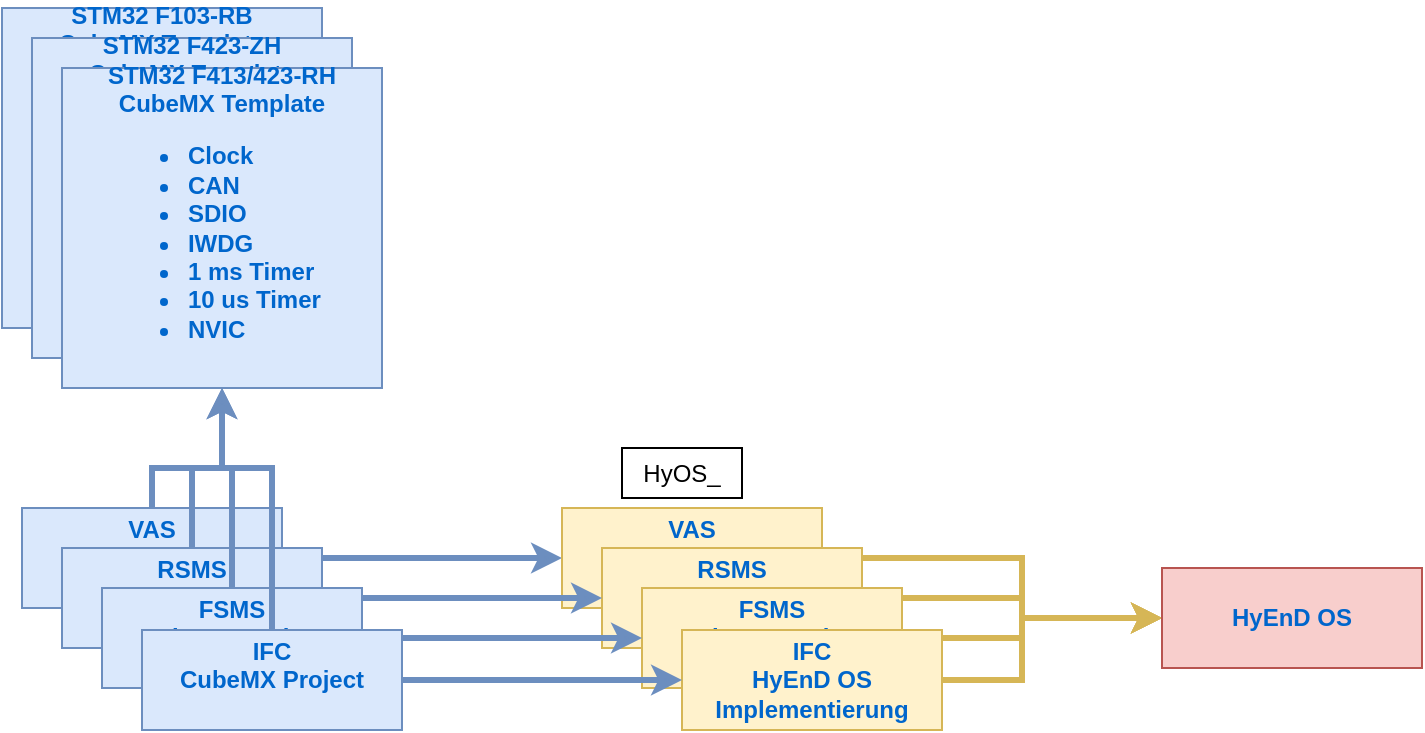 <mxfile version="14.6.13" type="device"><diagram id="IVUQsfUW-W8x1znTYo2F" name="Seite-1"><mxGraphModel dx="937" dy="594" grid="1" gridSize="10" guides="1" tooltips="1" connect="1" arrows="1" fold="1" page="1" pageScale="1" pageWidth="1654" pageHeight="2336" math="0" shadow="0"><root><mxCell id="0"/><mxCell id="1" parent="0"/><mxCell id="FfbqYOO5VjzNVHSL7w0Q-22" style="edgeStyle=orthogonalEdgeStyle;rounded=0;orthogonalLoop=1;jettySize=auto;html=1;strokeWidth=3;fillColor=#dae8fc;strokeColor=#6c8ebf;" parent="1" source="FfbqYOO5VjzNVHSL7w0Q-5" target="FfbqYOO5VjzNVHSL7w0Q-9" edge="1"><mxGeometry relative="1" as="geometry"/></mxCell><mxCell id="FfbqYOO5VjzNVHSL7w0Q-5" value="&lt;b&gt;&lt;font color=&quot;#0066cc&quot;&gt;VAS&lt;br&gt;CubeMX Project&lt;br&gt;&lt;br&gt;&lt;/font&gt;&lt;/b&gt;" style="rounded=0;whiteSpace=wrap;html=1;fillColor=#dae8fc;strokeColor=#6c8ebf;" parent="1" vertex="1"><mxGeometry x="400" y="400" width="130" height="50" as="geometry"/></mxCell><mxCell id="FfbqYOO5VjzNVHSL7w0Q-6" value="&lt;b&gt;&lt;font color=&quot;#0066cc&quot;&gt;RSMS&lt;br&gt;CubeMX Project&lt;br&gt;&lt;br&gt;&lt;/font&gt;&lt;/b&gt;" style="rounded=0;whiteSpace=wrap;html=1;fillColor=#dae8fc;strokeColor=#6c8ebf;" parent="1" vertex="1"><mxGeometry x="420" y="420" width="130" height="50" as="geometry"/></mxCell><mxCell id="FfbqYOO5VjzNVHSL7w0Q-29" style="edgeStyle=orthogonalEdgeStyle;rounded=0;orthogonalLoop=1;jettySize=auto;html=1;strokeWidth=3;fillColor=#fff2cc;strokeColor=#d6b656;" parent="1" source="FfbqYOO5VjzNVHSL7w0Q-9" target="FfbqYOO5VjzNVHSL7w0Q-13" edge="1"><mxGeometry relative="1" as="geometry"><Array as="points"><mxPoint x="900" y="425"/><mxPoint x="900" y="455"/></Array></mxGeometry></mxCell><mxCell id="FfbqYOO5VjzNVHSL7w0Q-9" value="&lt;b&gt;&lt;font color=&quot;#0066cc&quot;&gt;VAS&lt;br&gt;CubeMX Project&lt;br&gt;&lt;br&gt;&lt;/font&gt;&lt;/b&gt;" style="rounded=0;whiteSpace=wrap;html=1;fillColor=#fff2cc;strokeColor=#d6b656;" parent="1" vertex="1"><mxGeometry x="670" y="400" width="130" height="50" as="geometry"/></mxCell><mxCell id="FfbqYOO5VjzNVHSL7w0Q-28" style="edgeStyle=orthogonalEdgeStyle;rounded=0;orthogonalLoop=1;jettySize=auto;html=1;strokeWidth=3;fillColor=#fff2cc;strokeColor=#d6b656;" parent="1" source="FfbqYOO5VjzNVHSL7w0Q-10" target="FfbqYOO5VjzNVHSL7w0Q-13" edge="1"><mxGeometry relative="1" as="geometry"><Array as="points"><mxPoint x="900" y="445"/><mxPoint x="900" y="455"/></Array></mxGeometry></mxCell><mxCell id="FfbqYOO5VjzNVHSL7w0Q-10" value="&lt;b&gt;&lt;font color=&quot;#0066cc&quot;&gt;RSMS&lt;br&gt;CubeMX Project&lt;br&gt;&lt;br&gt;&lt;/font&gt;&lt;/b&gt;" style="rounded=0;whiteSpace=wrap;html=1;fillColor=#fff2cc;strokeColor=#d6b656;" parent="1" vertex="1"><mxGeometry x="690" y="420" width="130" height="50" as="geometry"/></mxCell><mxCell id="FfbqYOO5VjzNVHSL7w0Q-27" style="edgeStyle=orthogonalEdgeStyle;rounded=0;orthogonalLoop=1;jettySize=auto;html=1;strokeWidth=3;fillColor=#fff2cc;strokeColor=#d6b656;" parent="1" source="FfbqYOO5VjzNVHSL7w0Q-11" target="FfbqYOO5VjzNVHSL7w0Q-13" edge="1"><mxGeometry relative="1" as="geometry"><Array as="points"><mxPoint x="900" y="465"/><mxPoint x="900" y="455"/></Array></mxGeometry></mxCell><mxCell id="FfbqYOO5VjzNVHSL7w0Q-11" value="&lt;b&gt;&lt;font color=&quot;#0066cc&quot;&gt;FSMS&lt;br&gt;CubeMX Project&lt;br&gt;&lt;br&gt;&lt;/font&gt;&lt;/b&gt;" style="rounded=0;whiteSpace=wrap;html=1;fillColor=#fff2cc;strokeColor=#d6b656;" parent="1" vertex="1"><mxGeometry x="710" y="440" width="130" height="50" as="geometry"/></mxCell><mxCell id="FfbqYOO5VjzNVHSL7w0Q-26" style="edgeStyle=orthogonalEdgeStyle;rounded=0;orthogonalLoop=1;jettySize=auto;html=1;strokeWidth=3;fillColor=#fff2cc;strokeColor=#d6b656;" parent="1" source="FfbqYOO5VjzNVHSL7w0Q-12" target="FfbqYOO5VjzNVHSL7w0Q-13" edge="1"><mxGeometry relative="1" as="geometry"><Array as="points"><mxPoint x="900" y="486"/><mxPoint x="900" y="455"/></Array></mxGeometry></mxCell><mxCell id="FfbqYOO5VjzNVHSL7w0Q-12" value="&lt;b&gt;&lt;font color=&quot;#0066cc&quot;&gt;IFC&lt;br&gt;HyEnD OS Implementierung&lt;br&gt;&lt;/font&gt;&lt;/b&gt;" style="rounded=0;whiteSpace=wrap;html=1;fillColor=#fff2cc;strokeColor=#d6b656;" parent="1" vertex="1"><mxGeometry x="730" y="461" width="130" height="50" as="geometry"/></mxCell><mxCell id="FfbqYOO5VjzNVHSL7w0Q-1" value="&lt;b&gt;&lt;font color=&quot;#0066cc&quot;&gt;STM32 F103-RB&lt;br&gt;CubeMX Template&lt;br&gt;&lt;ul&gt;&lt;li style=&quot;text-align: left&quot;&gt;&lt;b&gt;&lt;font color=&quot;#0066cc&quot;&gt;Clock&lt;/font&gt;&lt;/b&gt;&lt;/li&gt;&lt;li style=&quot;text-align: left&quot;&gt;&lt;b&gt;&lt;font color=&quot;#0066cc&quot;&gt;CAN&lt;/font&gt;&lt;/b&gt;&lt;/li&gt;&lt;li style=&quot;text-align: left&quot;&gt;&lt;b&gt;&lt;font color=&quot;#0066cc&quot;&gt;SDIO&lt;/font&gt;&lt;/b&gt;&lt;/li&gt;&lt;li style=&quot;text-align: left&quot;&gt;&lt;b&gt;&lt;font color=&quot;#0066cc&quot;&gt;IWDG&lt;/font&gt;&lt;/b&gt;&lt;/li&gt;&lt;li style=&quot;text-align: left&quot;&gt;&lt;b&gt;&lt;font color=&quot;#0066cc&quot;&gt;1 ms Timer&lt;/font&gt;&lt;/b&gt;&lt;/li&gt;&lt;li style=&quot;text-align: left&quot;&gt;10 us Timer&lt;/li&gt;&lt;li style=&quot;text-align: left&quot;&gt;NVIC&lt;/li&gt;&lt;/ul&gt;&lt;br&gt;&lt;/font&gt;&lt;/b&gt;" style="rounded=0;whiteSpace=wrap;html=1;fillColor=#dae8fc;strokeColor=#6c8ebf;" parent="1" vertex="1"><mxGeometry x="390" y="150" width="160" height="160" as="geometry"/></mxCell><mxCell id="FfbqYOO5VjzNVHSL7w0Q-2" value="&lt;b&gt;&lt;font color=&quot;#0066cc&quot;&gt;STM32 F423-ZH&lt;br&gt;CubeMX Template&lt;br&gt;&lt;ul&gt;&lt;li style=&quot;text-align: left&quot;&gt;&lt;b&gt;&lt;font color=&quot;#0066cc&quot;&gt;Clock&lt;/font&gt;&lt;/b&gt;&lt;/li&gt;&lt;li style=&quot;text-align: left&quot;&gt;&lt;b&gt;&lt;font color=&quot;#0066cc&quot;&gt;CAN&lt;/font&gt;&lt;/b&gt;&lt;/li&gt;&lt;li style=&quot;text-align: left&quot;&gt;&lt;b&gt;&lt;font color=&quot;#0066cc&quot;&gt;SDIO&lt;/font&gt;&lt;/b&gt;&lt;/li&gt;&lt;li style=&quot;text-align: left&quot;&gt;&lt;b&gt;&lt;font color=&quot;#0066cc&quot;&gt;IWDG&lt;/font&gt;&lt;/b&gt;&lt;/li&gt;&lt;li style=&quot;text-align: left&quot;&gt;&lt;b&gt;&lt;font color=&quot;#0066cc&quot;&gt;1 ms Timer&lt;/font&gt;&lt;/b&gt;&lt;/li&gt;&lt;li style=&quot;text-align: left&quot;&gt;10 us Timer&lt;/li&gt;&lt;li style=&quot;text-align: left&quot;&gt;NVIC&lt;/li&gt;&lt;/ul&gt;&lt;br&gt;&lt;/font&gt;&lt;/b&gt;" style="rounded=0;whiteSpace=wrap;html=1;fillColor=#dae8fc;strokeColor=#6c8ebf;" parent="1" vertex="1"><mxGeometry x="405" y="165" width="160" height="160" as="geometry"/></mxCell><mxCell id="FfbqYOO5VjzNVHSL7w0Q-4" value="&lt;b&gt;&lt;font color=&quot;#0066cc&quot;&gt;STM32 F413/423-RH&lt;br&gt;CubeMX Template&lt;br&gt;&lt;ul&gt;&lt;li style=&quot;text-align: left&quot;&gt;&lt;b&gt;&lt;font color=&quot;#0066cc&quot;&gt;Clock&lt;/font&gt;&lt;/b&gt;&lt;/li&gt;&lt;li style=&quot;text-align: left&quot;&gt;&lt;b&gt;&lt;font color=&quot;#0066cc&quot;&gt;CAN&lt;/font&gt;&lt;/b&gt;&lt;/li&gt;&lt;li style=&quot;text-align: left&quot;&gt;&lt;b&gt;&lt;font color=&quot;#0066cc&quot;&gt;SDIO&lt;/font&gt;&lt;/b&gt;&lt;/li&gt;&lt;li style=&quot;text-align: left&quot;&gt;&lt;b&gt;&lt;font color=&quot;#0066cc&quot;&gt;IWDG&lt;/font&gt;&lt;/b&gt;&lt;/li&gt;&lt;li style=&quot;text-align: left&quot;&gt;&lt;b&gt;&lt;font color=&quot;#0066cc&quot;&gt;1 ms Timer&lt;/font&gt;&lt;/b&gt;&lt;/li&gt;&lt;li style=&quot;text-align: left&quot;&gt;10 us Timer&lt;/li&gt;&lt;li style=&quot;text-align: left&quot;&gt;NVIC&lt;/li&gt;&lt;/ul&gt;&lt;br&gt;&lt;/font&gt;&lt;/b&gt;" style="rounded=0;whiteSpace=wrap;html=1;fillColor=#dae8fc;strokeColor=#6c8ebf;" parent="1" vertex="1"><mxGeometry x="420" y="180" width="160" height="160" as="geometry"/></mxCell><mxCell id="FfbqYOO5VjzNVHSL7w0Q-14" style="edgeStyle=orthogonalEdgeStyle;rounded=0;orthogonalLoop=1;jettySize=auto;html=1;strokeWidth=3;fillColor=#dae8fc;strokeColor=#6c8ebf;" parent="1" source="FfbqYOO5VjzNVHSL7w0Q-5" target="FfbqYOO5VjzNVHSL7w0Q-4" edge="1"><mxGeometry relative="1" as="geometry"><Array as="points"><mxPoint x="465" y="380"/><mxPoint x="500" y="380"/></Array></mxGeometry></mxCell><mxCell id="FfbqYOO5VjzNVHSL7w0Q-21" style="edgeStyle=orthogonalEdgeStyle;rounded=0;orthogonalLoop=1;jettySize=auto;html=1;strokeWidth=3;fillColor=#dae8fc;strokeColor=#6c8ebf;" parent="1" source="FfbqYOO5VjzNVHSL7w0Q-6" target="FfbqYOO5VjzNVHSL7w0Q-10" edge="1"><mxGeometry relative="1" as="geometry"/></mxCell><mxCell id="FfbqYOO5VjzNVHSL7w0Q-17" style="edgeStyle=orthogonalEdgeStyle;rounded=0;orthogonalLoop=1;jettySize=auto;html=1;strokeWidth=3;fillColor=#dae8fc;strokeColor=#6c8ebf;" parent="1" source="FfbqYOO5VjzNVHSL7w0Q-7" target="FfbqYOO5VjzNVHSL7w0Q-4" edge="1"><mxGeometry relative="1" as="geometry"><Array as="points"><mxPoint x="505" y="380"/><mxPoint x="500" y="380"/></Array></mxGeometry></mxCell><mxCell id="FfbqYOO5VjzNVHSL7w0Q-20" style="edgeStyle=orthogonalEdgeStyle;rounded=0;orthogonalLoop=1;jettySize=auto;html=1;strokeWidth=3;fillColor=#dae8fc;strokeColor=#6c8ebf;" parent="1" source="FfbqYOO5VjzNVHSL7w0Q-7" target="FfbqYOO5VjzNVHSL7w0Q-11" edge="1"><mxGeometry relative="1" as="geometry"/></mxCell><mxCell id="FfbqYOO5VjzNVHSL7w0Q-7" value="&lt;b&gt;&lt;font color=&quot;#0066cc&quot;&gt;FSMS&lt;br&gt;CubeMX Project&lt;br&gt;&lt;br&gt;&lt;/font&gt;&lt;/b&gt;" style="rounded=0;whiteSpace=wrap;html=1;fillColor=#dae8fc;strokeColor=#6c8ebf;" parent="1" vertex="1"><mxGeometry x="440" y="440" width="130" height="50" as="geometry"/></mxCell><mxCell id="FfbqYOO5VjzNVHSL7w0Q-18" style="edgeStyle=orthogonalEdgeStyle;rounded=0;orthogonalLoop=1;jettySize=auto;html=1;strokeWidth=3;fillColor=#dae8fc;strokeColor=#6c8ebf;" parent="1" source="FfbqYOO5VjzNVHSL7w0Q-8" target="FfbqYOO5VjzNVHSL7w0Q-12" edge="1"><mxGeometry relative="1" as="geometry"/></mxCell><mxCell id="FfbqYOO5VjzNVHSL7w0Q-8" value="&lt;b&gt;&lt;font color=&quot;#0066cc&quot;&gt;IFC&lt;br&gt;CubeMX Project&lt;br&gt;&lt;br&gt;&lt;/font&gt;&lt;/b&gt;" style="rounded=0;whiteSpace=wrap;html=1;fillColor=#dae8fc;strokeColor=#6c8ebf;" parent="1" vertex="1"><mxGeometry x="460" y="461" width="130" height="50" as="geometry"/></mxCell><mxCell id="FfbqYOO5VjzNVHSL7w0Q-13" value="&lt;b&gt;&lt;font color=&quot;#0066cc&quot;&gt;HyEnD OS&lt;br&gt;&lt;/font&gt;&lt;/b&gt;" style="rounded=0;whiteSpace=wrap;html=1;fillColor=#f8cecc;strokeColor=#b85450;" parent="1" vertex="1"><mxGeometry x="970" y="430" width="130" height="50" as="geometry"/></mxCell><mxCell id="FfbqYOO5VjzNVHSL7w0Q-23" value="" style="edgeStyle=orthogonalEdgeStyle;rounded=0;orthogonalLoop=1;jettySize=auto;html=1;strokeWidth=3;fillColor=#dae8fc;strokeColor=#6c8ebf;endArrow=none;" parent="1" source="FfbqYOO5VjzNVHSL7w0Q-8" target="FfbqYOO5VjzNVHSL7w0Q-6" edge="1"><mxGeometry relative="1" as="geometry"><mxPoint x="525" y="470" as="sourcePoint"/><mxPoint x="490" y="330" as="targetPoint"/><Array as="points"><mxPoint x="525" y="380"/><mxPoint x="485" y="380"/></Array></mxGeometry></mxCell><mxCell id="FfbqYOO5VjzNVHSL7w0Q-30" value="HyOS_" style="rounded=0;whiteSpace=wrap;html=1;" parent="1" vertex="1"><mxGeometry x="700" y="370" width="60" height="25" as="geometry"/></mxCell></root></mxGraphModel></diagram></mxfile>